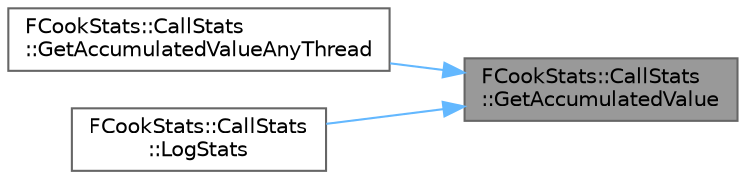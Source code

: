 digraph "FCookStats::CallStats::GetAccumulatedValue"
{
 // INTERACTIVE_SVG=YES
 // LATEX_PDF_SIZE
  bgcolor="transparent";
  edge [fontname=Helvetica,fontsize=10,labelfontname=Helvetica,labelfontsize=10];
  node [fontname=Helvetica,fontsize=10,shape=box,height=0.2,width=0.4];
  rankdir="RL";
  Node1 [id="Node000001",label="FCookStats::CallStats\l::GetAccumulatedValue",height=0.2,width=0.4,color="gray40", fillcolor="grey60", style="filled", fontcolor="black",tooltip="Make it easier to access an accumulator using a uniform, stronly typed interface."];
  Node1 -> Node2 [id="edge1_Node000001_Node000002",dir="back",color="steelblue1",style="solid",tooltip=" "];
  Node2 [id="Node000002",label="FCookStats::CallStats\l::GetAccumulatedValueAnyThread",height=0.2,width=0.4,color="grey40", fillcolor="white", style="filled",URL="$dc/d72/structFCookStats_1_1CallStats.html#a9d60c1a8105ab4e42075429f3d352143",tooltip="Make it easier to access an accumulator using a uniform, stronly typed interface."];
  Node1 -> Node3 [id="edge2_Node000001_Node000003",dir="back",color="steelblue1",style="solid",tooltip=" "];
  Node3 [id="Node000003",label="FCookStats::CallStats\l::LogStats",height=0.2,width=0.4,color="grey40", fillcolor="white", style="filled",URL="$dc/d72/structFCookStats_1_1CallStats.html#a47713bdab79954e5989c8cb59168b8c8",tooltip="Used to log the instance in a common way."];
}
